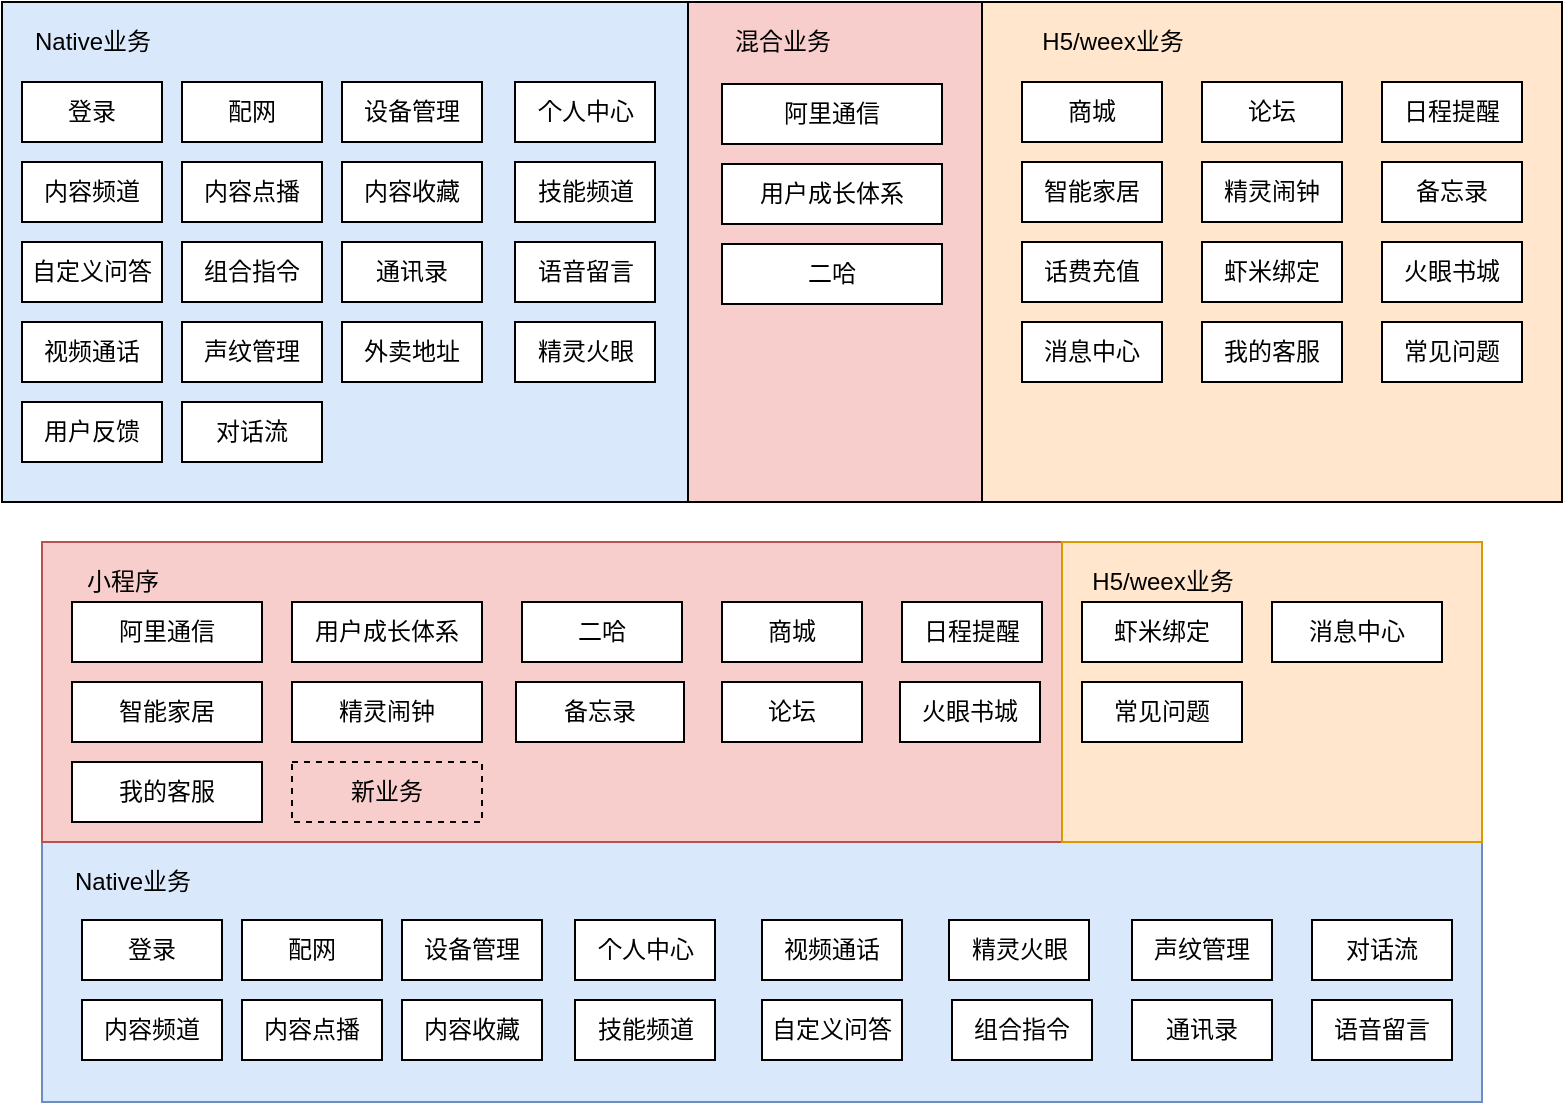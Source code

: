 <mxfile version="10.6.7" type="github"><diagram id="hTylxEv43dNXnRizPHDx" name="Page-1"><mxGraphModel dx="918" dy="593" grid="1" gridSize="10" guides="1" tooltips="1" connect="1" arrows="1" fold="1" page="1" pageScale="1" pageWidth="827" pageHeight="1169" math="0" shadow="0"><root><mxCell id="0"/><mxCell id="1" parent="0"/><mxCell id="kipzJLmaBn_NfWSfgyEO-1" value="" style="rounded=0;whiteSpace=wrap;html=1;fillColor=#dae8fc;strokeColor=#000000;" vertex="1" parent="1"><mxGeometry x="10" y="30" width="420" height="250" as="geometry"/></mxCell><mxCell id="kipzJLmaBn_NfWSfgyEO-2" value="" style="rounded=0;whiteSpace=wrap;html=1;fillColor=#ffe6cc;strokeColor=#000000;" vertex="1" parent="1"><mxGeometry x="430" y="30" width="360" height="250" as="geometry"/></mxCell><mxCell id="kipzJLmaBn_NfWSfgyEO-3" value="" style="rounded=0;whiteSpace=wrap;html=1;fillColor=#f8cecc;strokeColor=#000000;" vertex="1" parent="1"><mxGeometry x="353" y="30" width="147" height="250" as="geometry"/></mxCell><mxCell id="kipzJLmaBn_NfWSfgyEO-5" value="Native业务" style="text;html=1;resizable=0;autosize=1;align=center;verticalAlign=middle;points=[];fillColor=none;strokeColor=none;rounded=0;" vertex="1" parent="1"><mxGeometry x="20" y="40" width="70" height="20" as="geometry"/></mxCell><mxCell id="kipzJLmaBn_NfWSfgyEO-6" value="H5/weex业务" style="text;html=1;resizable=0;autosize=1;align=center;verticalAlign=middle;points=[];fillColor=none;strokeColor=none;rounded=0;" vertex="1" parent="1"><mxGeometry x="520" y="40" width="90" height="20" as="geometry"/></mxCell><mxCell id="kipzJLmaBn_NfWSfgyEO-7" value="登录" style="rounded=0;whiteSpace=wrap;html=1;" vertex="1" parent="1"><mxGeometry x="20" y="70" width="70" height="30" as="geometry"/></mxCell><mxCell id="kipzJLmaBn_NfWSfgyEO-8" value="配网" style="rounded=0;whiteSpace=wrap;html=1;" vertex="1" parent="1"><mxGeometry x="100" y="70" width="70" height="30" as="geometry"/></mxCell><mxCell id="kipzJLmaBn_NfWSfgyEO-9" value="设备管理" style="rounded=0;whiteSpace=wrap;html=1;" vertex="1" parent="1"><mxGeometry x="180" y="70" width="70" height="30" as="geometry"/></mxCell><mxCell id="kipzJLmaBn_NfWSfgyEO-10" value="个人中心" style="rounded=0;whiteSpace=wrap;html=1;" vertex="1" parent="1"><mxGeometry x="266.5" y="70" width="70" height="30" as="geometry"/></mxCell><mxCell id="kipzJLmaBn_NfWSfgyEO-11" value="内容频道" style="rounded=0;whiteSpace=wrap;html=1;" vertex="1" parent="1"><mxGeometry x="20" y="110" width="70" height="30" as="geometry"/></mxCell><mxCell id="kipzJLmaBn_NfWSfgyEO-12" value="内容点播" style="rounded=0;whiteSpace=wrap;html=1;" vertex="1" parent="1"><mxGeometry x="100" y="110" width="70" height="30" as="geometry"/></mxCell><mxCell id="kipzJLmaBn_NfWSfgyEO-13" value="自定义问答" style="rounded=0;whiteSpace=wrap;html=1;" vertex="1" parent="1"><mxGeometry x="20" y="150" width="70" height="30" as="geometry"/></mxCell><mxCell id="kipzJLmaBn_NfWSfgyEO-14" value="技能频道" style="rounded=0;whiteSpace=wrap;html=1;" vertex="1" parent="1"><mxGeometry x="266.5" y="110" width="70" height="30" as="geometry"/></mxCell><mxCell id="kipzJLmaBn_NfWSfgyEO-15" value="内容收藏" style="rounded=0;whiteSpace=wrap;html=1;" vertex="1" parent="1"><mxGeometry x="180" y="110" width="70" height="30" as="geometry"/></mxCell><mxCell id="kipzJLmaBn_NfWSfgyEO-16" value="组合指令" style="rounded=0;whiteSpace=wrap;html=1;" vertex="1" parent="1"><mxGeometry x="100" y="150" width="70" height="30" as="geometry"/></mxCell><mxCell id="kipzJLmaBn_NfWSfgyEO-17" value="通讯录" style="rounded=0;whiteSpace=wrap;html=1;" vertex="1" parent="1"><mxGeometry x="180" y="150" width="70" height="30" as="geometry"/></mxCell><mxCell id="kipzJLmaBn_NfWSfgyEO-18" value="语音留言" style="rounded=0;whiteSpace=wrap;html=1;" vertex="1" parent="1"><mxGeometry x="266.5" y="150" width="70" height="30" as="geometry"/></mxCell><mxCell id="kipzJLmaBn_NfWSfgyEO-19" value="视频通话" style="rounded=0;whiteSpace=wrap;html=1;" vertex="1" parent="1"><mxGeometry x="20" y="190" width="70" height="30" as="geometry"/></mxCell><mxCell id="kipzJLmaBn_NfWSfgyEO-20" value="阿里通信" style="rounded=0;whiteSpace=wrap;html=1;" vertex="1" parent="1"><mxGeometry x="370" y="71" width="110" height="30" as="geometry"/></mxCell><mxCell id="kipzJLmaBn_NfWSfgyEO-21" value="商城" style="rounded=0;whiteSpace=wrap;html=1;" vertex="1" parent="1"><mxGeometry x="520" y="70" width="70" height="30" as="geometry"/></mxCell><mxCell id="kipzJLmaBn_NfWSfgyEO-22" value="论坛" style="rounded=0;whiteSpace=wrap;html=1;" vertex="1" parent="1"><mxGeometry x="610" y="70" width="70" height="30" as="geometry"/></mxCell><mxCell id="kipzJLmaBn_NfWSfgyEO-23" value="日程提醒" style="rounded=0;whiteSpace=wrap;html=1;" vertex="1" parent="1"><mxGeometry x="700" y="70" width="70" height="30" as="geometry"/></mxCell><mxCell id="kipzJLmaBn_NfWSfgyEO-24" value="智能家居" style="rounded=0;whiteSpace=wrap;html=1;" vertex="1" parent="1"><mxGeometry x="520" y="110" width="70" height="30" as="geometry"/></mxCell><mxCell id="kipzJLmaBn_NfWSfgyEO-25" value="精灵闹钟" style="rounded=0;whiteSpace=wrap;html=1;" vertex="1" parent="1"><mxGeometry x="610" y="110" width="70" height="30" as="geometry"/></mxCell><mxCell id="kipzJLmaBn_NfWSfgyEO-28" value="备忘录" style="rounded=0;whiteSpace=wrap;html=1;" vertex="1" parent="1"><mxGeometry x="700" y="110" width="70" height="30" as="geometry"/></mxCell><mxCell id="kipzJLmaBn_NfWSfgyEO-29" value="话费充值" style="rounded=0;whiteSpace=wrap;html=1;" vertex="1" parent="1"><mxGeometry x="520" y="150" width="70" height="30" as="geometry"/></mxCell><mxCell id="kipzJLmaBn_NfWSfgyEO-30" value="虾米绑定" style="rounded=0;whiteSpace=wrap;html=1;" vertex="1" parent="1"><mxGeometry x="610" y="150" width="70" height="30" as="geometry"/></mxCell><mxCell id="kipzJLmaBn_NfWSfgyEO-31" value="声纹管理" style="rounded=0;whiteSpace=wrap;html=1;" vertex="1" parent="1"><mxGeometry x="100" y="190" width="70" height="30" as="geometry"/></mxCell><mxCell id="kipzJLmaBn_NfWSfgyEO-32" value="用户成长体系" style="rounded=0;whiteSpace=wrap;html=1;" vertex="1" parent="1"><mxGeometry x="370" y="111" width="110" height="30" as="geometry"/></mxCell><mxCell id="kipzJLmaBn_NfWSfgyEO-33" value="二哈" style="rounded=0;whiteSpace=wrap;html=1;" vertex="1" parent="1"><mxGeometry x="370" y="151" width="110" height="30" as="geometry"/></mxCell><mxCell id="kipzJLmaBn_NfWSfgyEO-34" value="火眼书城" style="rounded=0;whiteSpace=wrap;html=1;" vertex="1" parent="1"><mxGeometry x="700" y="150" width="70" height="30" as="geometry"/></mxCell><mxCell id="kipzJLmaBn_NfWSfgyEO-35" value="消息中心" style="rounded=0;whiteSpace=wrap;html=1;" vertex="1" parent="1"><mxGeometry x="520" y="190" width="70" height="30" as="geometry"/></mxCell><mxCell id="kipzJLmaBn_NfWSfgyEO-36" value="外卖地址" style="rounded=0;whiteSpace=wrap;html=1;" vertex="1" parent="1"><mxGeometry x="180" y="190" width="70" height="30" as="geometry"/></mxCell><mxCell id="kipzJLmaBn_NfWSfgyEO-38" value="我的客服" style="rounded=0;whiteSpace=wrap;html=1;" vertex="1" parent="1"><mxGeometry x="610" y="190" width="70" height="30" as="geometry"/></mxCell><mxCell id="kipzJLmaBn_NfWSfgyEO-41" value="精灵火眼" style="rounded=0;whiteSpace=wrap;html=1;" vertex="1" parent="1"><mxGeometry x="266.5" y="190" width="70" height="30" as="geometry"/></mxCell><mxCell id="kipzJLmaBn_NfWSfgyEO-42" value="用户反馈" style="rounded=0;whiteSpace=wrap;html=1;" vertex="1" parent="1"><mxGeometry x="20" y="230" width="70" height="30" as="geometry"/></mxCell><mxCell id="kipzJLmaBn_NfWSfgyEO-43" value="常见问题" style="rounded=0;whiteSpace=wrap;html=1;" vertex="1" parent="1"><mxGeometry x="700" y="190" width="70" height="30" as="geometry"/></mxCell><mxCell id="kipzJLmaBn_NfWSfgyEO-44" value="对话流" style="rounded=0;whiteSpace=wrap;html=1;" vertex="1" parent="1"><mxGeometry x="100" y="230" width="70" height="30" as="geometry"/></mxCell><mxCell id="kipzJLmaBn_NfWSfgyEO-45" value="混合业务" style="text;html=1;resizable=0;autosize=1;align=center;verticalAlign=middle;points=[];fillColor=none;strokeColor=none;rounded=0;" vertex="1" parent="1"><mxGeometry x="370" y="40" width="60" height="20" as="geometry"/></mxCell><mxCell id="kipzJLmaBn_NfWSfgyEO-46" value="" style="rounded=0;whiteSpace=wrap;html=1;strokeColor=#6c8ebf;fillColor=#dae8fc;" vertex="1" parent="1"><mxGeometry x="30" y="450" width="720" height="130" as="geometry"/></mxCell><mxCell id="kipzJLmaBn_NfWSfgyEO-47" value="Native业务" style="text;html=1;resizable=0;autosize=1;align=center;verticalAlign=middle;points=[];fillColor=none;strokeColor=none;rounded=0;" vertex="1" parent="1"><mxGeometry x="40" y="460" width="70" height="20" as="geometry"/></mxCell><mxCell id="kipzJLmaBn_NfWSfgyEO-48" value="登录" style="rounded=0;whiteSpace=wrap;html=1;" vertex="1" parent="1"><mxGeometry x="50" y="489" width="70" height="30" as="geometry"/></mxCell><mxCell id="kipzJLmaBn_NfWSfgyEO-49" value="配网" style="rounded=0;whiteSpace=wrap;html=1;" vertex="1" parent="1"><mxGeometry x="130" y="489" width="70" height="30" as="geometry"/></mxCell><mxCell id="kipzJLmaBn_NfWSfgyEO-50" value="设备管理" style="rounded=0;whiteSpace=wrap;html=1;" vertex="1" parent="1"><mxGeometry x="210" y="489" width="70" height="30" as="geometry"/></mxCell><mxCell id="kipzJLmaBn_NfWSfgyEO-51" value="个人中心" style="rounded=0;whiteSpace=wrap;html=1;" vertex="1" parent="1"><mxGeometry x="296.5" y="489" width="70" height="30" as="geometry"/></mxCell><mxCell id="kipzJLmaBn_NfWSfgyEO-52" value="内容频道" style="rounded=0;whiteSpace=wrap;html=1;" vertex="1" parent="1"><mxGeometry x="50" y="529" width="70" height="30" as="geometry"/></mxCell><mxCell id="kipzJLmaBn_NfWSfgyEO-53" value="内容点播" style="rounded=0;whiteSpace=wrap;html=1;" vertex="1" parent="1"><mxGeometry x="130" y="529" width="70" height="30" as="geometry"/></mxCell><mxCell id="kipzJLmaBn_NfWSfgyEO-54" value="技能频道" style="rounded=0;whiteSpace=wrap;html=1;" vertex="1" parent="1"><mxGeometry x="296.5" y="529" width="70" height="30" as="geometry"/></mxCell><mxCell id="kipzJLmaBn_NfWSfgyEO-55" value="内容收藏" style="rounded=0;whiteSpace=wrap;html=1;" vertex="1" parent="1"><mxGeometry x="210" y="529" width="70" height="30" as="geometry"/></mxCell><mxCell id="kipzJLmaBn_NfWSfgyEO-56" value="视频通话" style="rounded=0;whiteSpace=wrap;html=1;" vertex="1" parent="1"><mxGeometry x="390" y="489" width="70" height="30" as="geometry"/></mxCell><mxCell id="kipzJLmaBn_NfWSfgyEO-57" value="声纹管理" style="rounded=0;whiteSpace=wrap;html=1;" vertex="1" parent="1"><mxGeometry x="575" y="489" width="70" height="30" as="geometry"/></mxCell><mxCell id="kipzJLmaBn_NfWSfgyEO-58" value="精灵火眼" style="rounded=0;whiteSpace=wrap;html=1;" vertex="1" parent="1"><mxGeometry x="483.5" y="489" width="70" height="30" as="geometry"/></mxCell><mxCell id="kipzJLmaBn_NfWSfgyEO-59" value="对话流" style="rounded=0;whiteSpace=wrap;html=1;" vertex="1" parent="1"><mxGeometry x="665" y="489" width="70" height="30" as="geometry"/></mxCell><mxCell id="kipzJLmaBn_NfWSfgyEO-61" value="自定义问答" style="rounded=0;whiteSpace=wrap;html=1;" vertex="1" parent="1"><mxGeometry x="390" y="529" width="70" height="30" as="geometry"/></mxCell><mxCell id="kipzJLmaBn_NfWSfgyEO-62" value="组合指令" style="rounded=0;whiteSpace=wrap;html=1;" vertex="1" parent="1"><mxGeometry x="485" y="529" width="70" height="30" as="geometry"/></mxCell><mxCell id="kipzJLmaBn_NfWSfgyEO-63" value="通讯录" style="rounded=0;whiteSpace=wrap;html=1;" vertex="1" parent="1"><mxGeometry x="575" y="529" width="70" height="30" as="geometry"/></mxCell><mxCell id="kipzJLmaBn_NfWSfgyEO-64" value="语音留言" style="rounded=0;whiteSpace=wrap;html=1;" vertex="1" parent="1"><mxGeometry x="665" y="529" width="70" height="30" as="geometry"/></mxCell><mxCell id="kipzJLmaBn_NfWSfgyEO-65" value="" style="rounded=0;whiteSpace=wrap;html=1;strokeColor=#b85450;fillColor=#f8cecc;" vertex="1" parent="1"><mxGeometry x="30" y="300" width="510" height="150" as="geometry"/></mxCell><mxCell id="kipzJLmaBn_NfWSfgyEO-66" value="小程序" style="text;html=1;resizable=0;autosize=1;align=center;verticalAlign=middle;points=[];fillColor=none;strokeColor=none;rounded=0;" vertex="1" parent="1"><mxGeometry x="45" y="310" width="50" height="20" as="geometry"/></mxCell><mxCell id="kipzJLmaBn_NfWSfgyEO-67" value="阿里通信" style="rounded=0;whiteSpace=wrap;html=1;" vertex="1" parent="1"><mxGeometry x="45" y="330" width="95" height="30" as="geometry"/></mxCell><mxCell id="kipzJLmaBn_NfWSfgyEO-68" value="用户成长体系" style="rounded=0;whiteSpace=wrap;html=1;" vertex="1" parent="1"><mxGeometry x="155" y="330" width="95" height="30" as="geometry"/></mxCell><mxCell id="kipzJLmaBn_NfWSfgyEO-69" value="二哈" style="rounded=0;whiteSpace=wrap;html=1;" vertex="1" parent="1"><mxGeometry x="270" y="330" width="80" height="30" as="geometry"/></mxCell><mxCell id="kipzJLmaBn_NfWSfgyEO-70" value="商城" style="rounded=0;whiteSpace=wrap;html=1;" vertex="1" parent="1"><mxGeometry x="370" y="330" width="70" height="30" as="geometry"/></mxCell><mxCell id="kipzJLmaBn_NfWSfgyEO-71" value="论坛" style="rounded=0;whiteSpace=wrap;html=1;" vertex="1" parent="1"><mxGeometry x="370" y="370" width="70" height="30" as="geometry"/></mxCell><mxCell id="kipzJLmaBn_NfWSfgyEO-72" value="日程提醒" style="rounded=0;whiteSpace=wrap;html=1;" vertex="1" parent="1"><mxGeometry x="460" y="330" width="70" height="30" as="geometry"/></mxCell><mxCell id="kipzJLmaBn_NfWSfgyEO-73" value="智能家居" style="rounded=0;whiteSpace=wrap;html=1;" vertex="1" parent="1"><mxGeometry x="45" y="370" width="95" height="30" as="geometry"/></mxCell><mxCell id="kipzJLmaBn_NfWSfgyEO-74" value="精灵闹钟" style="rounded=0;whiteSpace=wrap;html=1;" vertex="1" parent="1"><mxGeometry x="155" y="370" width="95" height="30" as="geometry"/></mxCell><mxCell id="kipzJLmaBn_NfWSfgyEO-75" value="备忘录" style="rounded=0;whiteSpace=wrap;html=1;" vertex="1" parent="1"><mxGeometry x="267" y="370" width="84" height="30" as="geometry"/></mxCell><mxCell id="kipzJLmaBn_NfWSfgyEO-76" value="火眼书城" style="rounded=0;whiteSpace=wrap;html=1;" vertex="1" parent="1"><mxGeometry x="459" y="370" width="70" height="30" as="geometry"/></mxCell><mxCell id="kipzJLmaBn_NfWSfgyEO-79" value="" style="rounded=0;whiteSpace=wrap;html=1;strokeColor=#d79b00;fillColor=#ffe6cc;" vertex="1" parent="1"><mxGeometry x="540" y="300" width="210" height="150" as="geometry"/></mxCell><mxCell id="kipzJLmaBn_NfWSfgyEO-80" value="H5/weex业务" style="text;html=1;resizable=0;autosize=1;align=center;verticalAlign=middle;points=[];fillColor=none;strokeColor=none;rounded=0;" vertex="1" parent="1"><mxGeometry x="545" y="310" width="90" height="20" as="geometry"/></mxCell><mxCell id="kipzJLmaBn_NfWSfgyEO-81" value="虾米绑定" style="rounded=0;whiteSpace=wrap;html=1;" vertex="1" parent="1"><mxGeometry x="550" y="330" width="80" height="30" as="geometry"/></mxCell><mxCell id="kipzJLmaBn_NfWSfgyEO-82" value="我的客服" style="rounded=0;whiteSpace=wrap;html=1;" vertex="1" parent="1"><mxGeometry x="45" y="410" width="95" height="30" as="geometry"/></mxCell><mxCell id="kipzJLmaBn_NfWSfgyEO-84" value="新业务" style="rounded=0;whiteSpace=wrap;html=1;dashed=1;fillColor=none;" vertex="1" parent="1"><mxGeometry x="155" y="410" width="95" height="30" as="geometry"/></mxCell><mxCell id="kipzJLmaBn_NfWSfgyEO-85" value="消息中心" style="rounded=0;whiteSpace=wrap;html=1;" vertex="1" parent="1"><mxGeometry x="645" y="330" width="85" height="30" as="geometry"/></mxCell><mxCell id="kipzJLmaBn_NfWSfgyEO-86" value="常见问题" style="rounded=0;whiteSpace=wrap;html=1;" vertex="1" parent="1"><mxGeometry x="550" y="370" width="80" height="30" as="geometry"/></mxCell></root></mxGraphModel></diagram></mxfile>